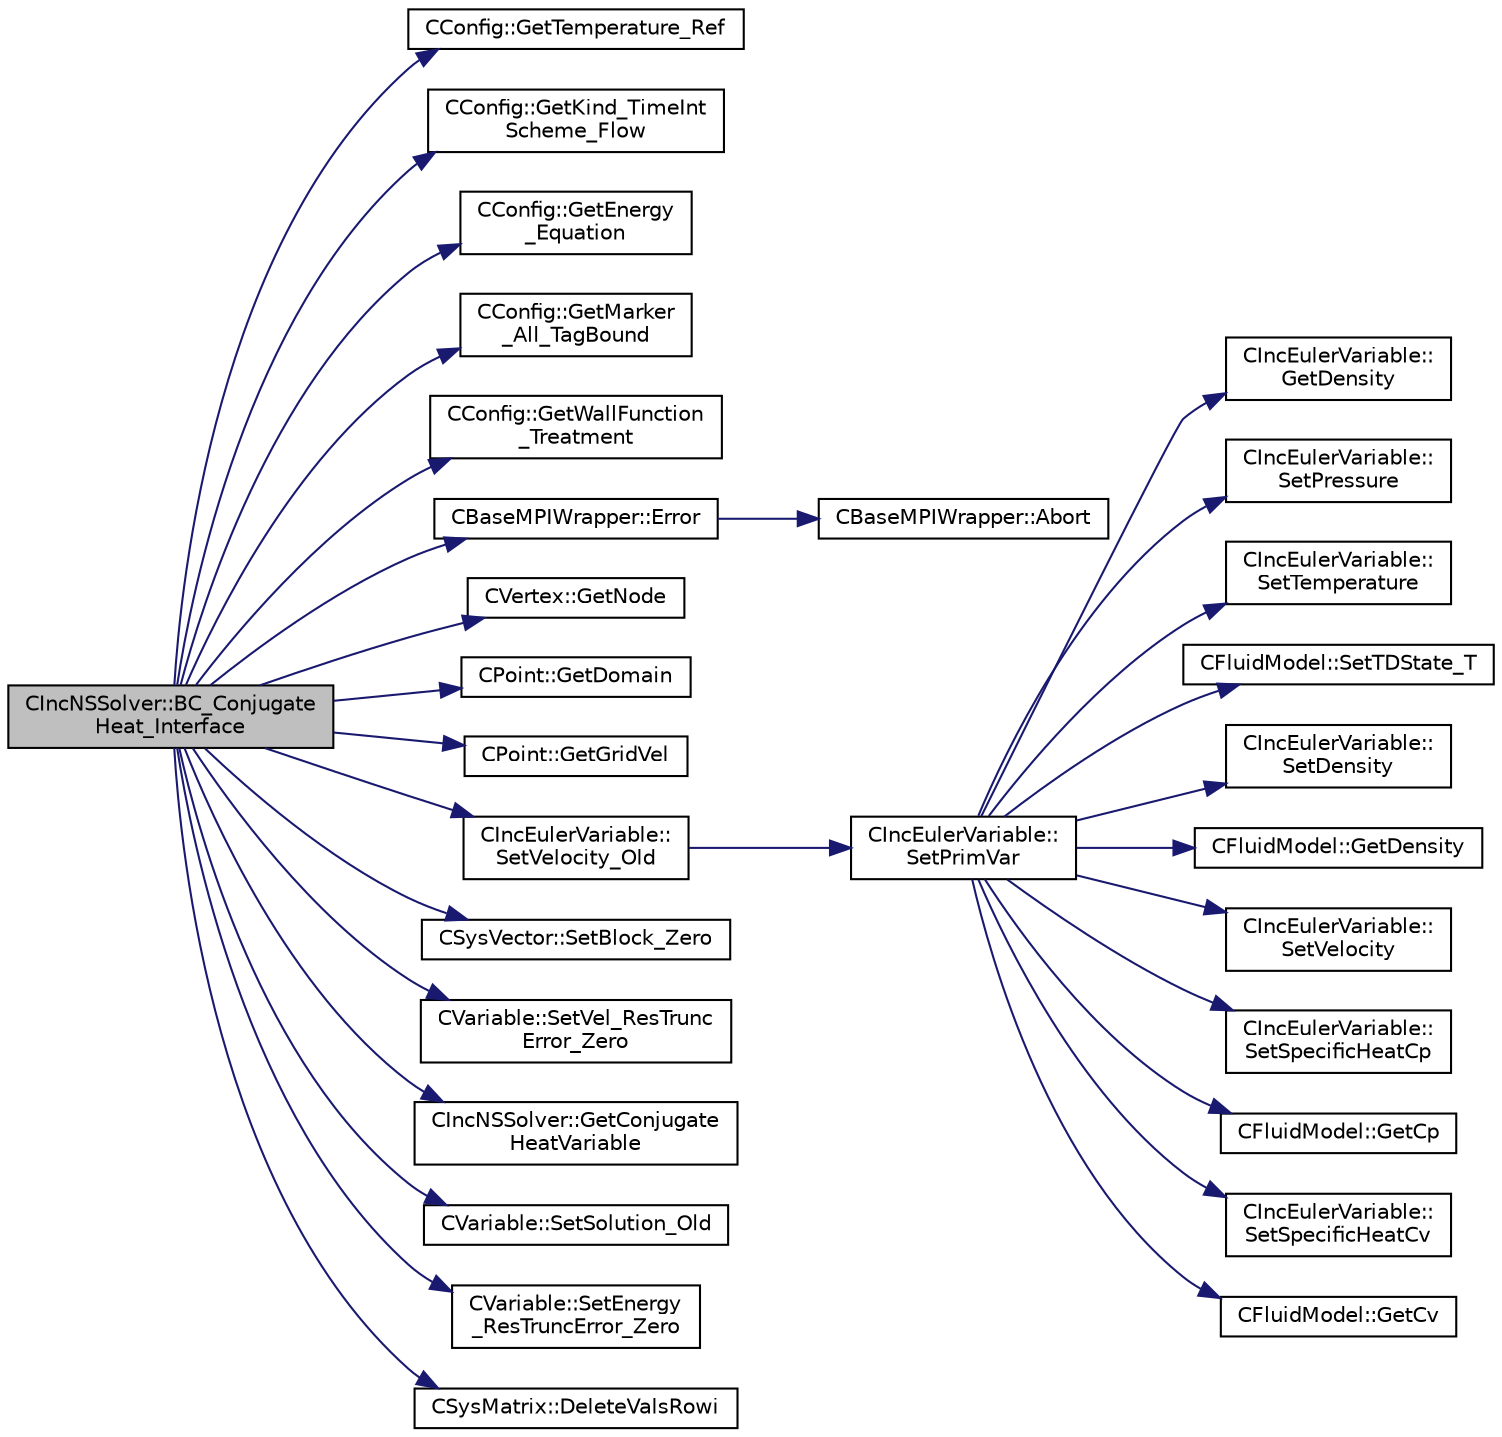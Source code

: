 digraph "CIncNSSolver::BC_ConjugateHeat_Interface"
{
  edge [fontname="Helvetica",fontsize="10",labelfontname="Helvetica",labelfontsize="10"];
  node [fontname="Helvetica",fontsize="10",shape=record];
  rankdir="LR";
  Node298 [label="CIncNSSolver::BC_Conjugate\lHeat_Interface",height=0.2,width=0.4,color="black", fillcolor="grey75", style="filled", fontcolor="black"];
  Node298 -> Node299 [color="midnightblue",fontsize="10",style="solid",fontname="Helvetica"];
  Node299 [label="CConfig::GetTemperature_Ref",height=0.2,width=0.4,color="black", fillcolor="white", style="filled",URL="$class_c_config.html#a8ec4a0951d9a432dadffad665a9892b3",tooltip="Get the value of the reference temperature for non-dimensionalization. "];
  Node298 -> Node300 [color="midnightblue",fontsize="10",style="solid",fontname="Helvetica"];
  Node300 [label="CConfig::GetKind_TimeInt\lScheme_Flow",height=0.2,width=0.4,color="black", fillcolor="white", style="filled",URL="$class_c_config.html#a20e5fd7b43cfd2bf2bcf5137f12bc635",tooltip="Get the kind of integration scheme (explicit or implicit) for the flow equations. ..."];
  Node298 -> Node301 [color="midnightblue",fontsize="10",style="solid",fontname="Helvetica"];
  Node301 [label="CConfig::GetEnergy\l_Equation",height=0.2,width=0.4,color="black", fillcolor="white", style="filled",URL="$class_c_config.html#abb2ba1ecf8988532ce9cecb88c206d28",tooltip="Flag for whether to solve the energy equation for incompressible flows. "];
  Node298 -> Node302 [color="midnightblue",fontsize="10",style="solid",fontname="Helvetica"];
  Node302 [label="CConfig::GetMarker\l_All_TagBound",height=0.2,width=0.4,color="black", fillcolor="white", style="filled",URL="$class_c_config.html#a967e969a3beb24bb6e57d7036af003be",tooltip="Get the index of the surface defined in the geometry file. "];
  Node298 -> Node303 [color="midnightblue",fontsize="10",style="solid",fontname="Helvetica"];
  Node303 [label="CConfig::GetWallFunction\l_Treatment",height=0.2,width=0.4,color="black", fillcolor="white", style="filled",URL="$class_c_config.html#a25ae10f2fbea1175dca7ae4a7752977f",tooltip="Get the wall function treatment for the given boundary marker. "];
  Node298 -> Node304 [color="midnightblue",fontsize="10",style="solid",fontname="Helvetica"];
  Node304 [label="CBaseMPIWrapper::Error",height=0.2,width=0.4,color="black", fillcolor="white", style="filled",URL="$class_c_base_m_p_i_wrapper.html#a04457c47629bda56704e6a8804833eeb"];
  Node304 -> Node305 [color="midnightblue",fontsize="10",style="solid",fontname="Helvetica"];
  Node305 [label="CBaseMPIWrapper::Abort",height=0.2,width=0.4,color="black", fillcolor="white", style="filled",URL="$class_c_base_m_p_i_wrapper.html#a21ef5681e2acb532d345e9bab173ef07"];
  Node298 -> Node306 [color="midnightblue",fontsize="10",style="solid",fontname="Helvetica"];
  Node306 [label="CVertex::GetNode",height=0.2,width=0.4,color="black", fillcolor="white", style="filled",URL="$class_c_vertex.html#a95c513bf927464157ed96b6c79779a1f",tooltip="Get the node of the vertex. "];
  Node298 -> Node307 [color="midnightblue",fontsize="10",style="solid",fontname="Helvetica"];
  Node307 [label="CPoint::GetDomain",height=0.2,width=0.4,color="black", fillcolor="white", style="filled",URL="$class_c_point.html#a1d7e22a60d4cfef356af1cba2bab3e55",tooltip="For parallel computation, its indicates if a point must be computed or not. "];
  Node298 -> Node308 [color="midnightblue",fontsize="10",style="solid",fontname="Helvetica"];
  Node308 [label="CPoint::GetGridVel",height=0.2,width=0.4,color="black", fillcolor="white", style="filled",URL="$class_c_point.html#a62ec636f4a05ac578b582a053e8553f9",tooltip="Get the value of the grid velocity at the point. "];
  Node298 -> Node309 [color="midnightblue",fontsize="10",style="solid",fontname="Helvetica"];
  Node309 [label="CIncEulerVariable::\lSetVelocity_Old",height=0.2,width=0.4,color="black", fillcolor="white", style="filled",URL="$class_c_inc_euler_variable.html#aa9ab28e09ba7c2fb00b36ef4a31634ae",tooltip="Set the velocity vector from the old solution. "];
  Node309 -> Node310 [color="midnightblue",fontsize="10",style="solid",fontname="Helvetica"];
  Node310 [label="CIncEulerVariable::\lSetPrimVar",height=0.2,width=0.4,color="black", fillcolor="white", style="filled",URL="$class_c_inc_euler_variable.html#abc66a196b40ca84ace2a2d150e342536",tooltip="Set all the primitive variables for incompressible flows. "];
  Node310 -> Node311 [color="midnightblue",fontsize="10",style="solid",fontname="Helvetica"];
  Node311 [label="CIncEulerVariable::\lGetDensity",height=0.2,width=0.4,color="black", fillcolor="white", style="filled",URL="$class_c_inc_euler_variable.html#aa5971e35e634b8d768d369dead2b9ffc",tooltip="Get the density of the flow. "];
  Node310 -> Node312 [color="midnightblue",fontsize="10",style="solid",fontname="Helvetica"];
  Node312 [label="CIncEulerVariable::\lSetPressure",height=0.2,width=0.4,color="black", fillcolor="white", style="filled",URL="$class_c_inc_euler_variable.html#ad0aac559b10e289278681688f89d1028",tooltip="Set the value of the pressure. "];
  Node310 -> Node313 [color="midnightblue",fontsize="10",style="solid",fontname="Helvetica"];
  Node313 [label="CIncEulerVariable::\lSetTemperature",height=0.2,width=0.4,color="black", fillcolor="white", style="filled",URL="$class_c_inc_euler_variable.html#a8643c68d9300cdf94f165043a6cc33d2",tooltip="Set the value of the temperature for incompressible flows with energy equation. "];
  Node310 -> Node314 [color="midnightblue",fontsize="10",style="solid",fontname="Helvetica"];
  Node314 [label="CFluidModel::SetTDState_T",height=0.2,width=0.4,color="black", fillcolor="white", style="filled",URL="$class_c_fluid_model.html#ab679eaed3379cb24a5a4f4c5c03acdcf",tooltip="Virtual member. "];
  Node310 -> Node315 [color="midnightblue",fontsize="10",style="solid",fontname="Helvetica"];
  Node315 [label="CIncEulerVariable::\lSetDensity",height=0.2,width=0.4,color="black", fillcolor="white", style="filled",URL="$class_c_inc_euler_variable.html#ae394f7fcb010c18629cf9b1241d9ac4a",tooltip="Set the value of the density for the incompressible flows. "];
  Node310 -> Node316 [color="midnightblue",fontsize="10",style="solid",fontname="Helvetica"];
  Node316 [label="CFluidModel::GetDensity",height=0.2,width=0.4,color="black", fillcolor="white", style="filled",URL="$class_c_fluid_model.html#ab386408b4b890e3e27be7a28a740d1ae",tooltip="Get fluid density. "];
  Node310 -> Node317 [color="midnightblue",fontsize="10",style="solid",fontname="Helvetica"];
  Node317 [label="CIncEulerVariable::\lSetVelocity",height=0.2,width=0.4,color="black", fillcolor="white", style="filled",URL="$class_c_inc_euler_variable.html#a91da058a4a6dd571a0f433b73bb55f5c",tooltip="Set the value of the density for the incompressible flows. "];
  Node310 -> Node318 [color="midnightblue",fontsize="10",style="solid",fontname="Helvetica"];
  Node318 [label="CIncEulerVariable::\lSetSpecificHeatCp",height=0.2,width=0.4,color="black", fillcolor="white", style="filled",URL="$class_c_inc_euler_variable.html#a859693d039dad5ccc5244e0d46bd6c5a",tooltip="Set the specific heat Cp. "];
  Node310 -> Node319 [color="midnightblue",fontsize="10",style="solid",fontname="Helvetica"];
  Node319 [label="CFluidModel::GetCp",height=0.2,width=0.4,color="black", fillcolor="white", style="filled",URL="$class_c_fluid_model.html#a08839ef1b9a2cda28b4d27b53bd408f7",tooltip="Get fluid specific heat at constant pressure. "];
  Node310 -> Node320 [color="midnightblue",fontsize="10",style="solid",fontname="Helvetica"];
  Node320 [label="CIncEulerVariable::\lSetSpecificHeatCv",height=0.2,width=0.4,color="black", fillcolor="white", style="filled",URL="$class_c_inc_euler_variable.html#ae285db7a4e11baf1bcda6fce0da7e01c",tooltip="Set the specific heat Cv. "];
  Node310 -> Node321 [color="midnightblue",fontsize="10",style="solid",fontname="Helvetica"];
  Node321 [label="CFluidModel::GetCv",height=0.2,width=0.4,color="black", fillcolor="white", style="filled",URL="$class_c_fluid_model.html#a3645d2f44a39638337f76afac58f1f92",tooltip="Get fluid specific heat at constant volume. "];
  Node298 -> Node322 [color="midnightblue",fontsize="10",style="solid",fontname="Helvetica"];
  Node322 [label="CSysVector::SetBlock_Zero",height=0.2,width=0.4,color="black", fillcolor="white", style="filled",URL="$class_c_sys_vector.html#a9dedcec16bd6d95575de5b99e7a07e78",tooltip="Set the residual to zero. "];
  Node298 -> Node323 [color="midnightblue",fontsize="10",style="solid",fontname="Helvetica"];
  Node323 [label="CVariable::SetVel_ResTrunc\lError_Zero",height=0.2,width=0.4,color="black", fillcolor="white", style="filled",URL="$class_c_variable.html#a92862deec361a5684a566713972c359f",tooltip="Set the velocity of the truncation error to zero. "];
  Node298 -> Node324 [color="midnightblue",fontsize="10",style="solid",fontname="Helvetica"];
  Node324 [label="CIncNSSolver::GetConjugate\lHeatVariable",height=0.2,width=0.4,color="black", fillcolor="white", style="filled",URL="$class_c_inc_n_s_solver.html#a77349f6be2894ff379a91f5fce24e1df",tooltip="Set the conjugate heat variables. "];
  Node298 -> Node325 [color="midnightblue",fontsize="10",style="solid",fontname="Helvetica"];
  Node325 [label="CVariable::SetSolution_Old",height=0.2,width=0.4,color="black", fillcolor="white", style="filled",URL="$class_c_variable.html#a6ee4d8d450971204cc054a33d6473732",tooltip="Set the value of the old solution. "];
  Node298 -> Node326 [color="midnightblue",fontsize="10",style="solid",fontname="Helvetica"];
  Node326 [label="CVariable::SetEnergy\l_ResTruncError_Zero",height=0.2,width=0.4,color="black", fillcolor="white", style="filled",URL="$class_c_variable.html#a20a656c4093a9101875dde0886d0ecef",tooltip="Set the velocity of the truncation error to zero. "];
  Node298 -> Node327 [color="midnightblue",fontsize="10",style="solid",fontname="Helvetica"];
  Node327 [label="CSysMatrix::DeleteValsRowi",height=0.2,width=0.4,color="black", fillcolor="white", style="filled",URL="$class_c_sys_matrix.html#a9473b0224c9b9a2749571db0bbd22a70",tooltip="Deletes the values of the row i of the sparse matrix. "];
}
